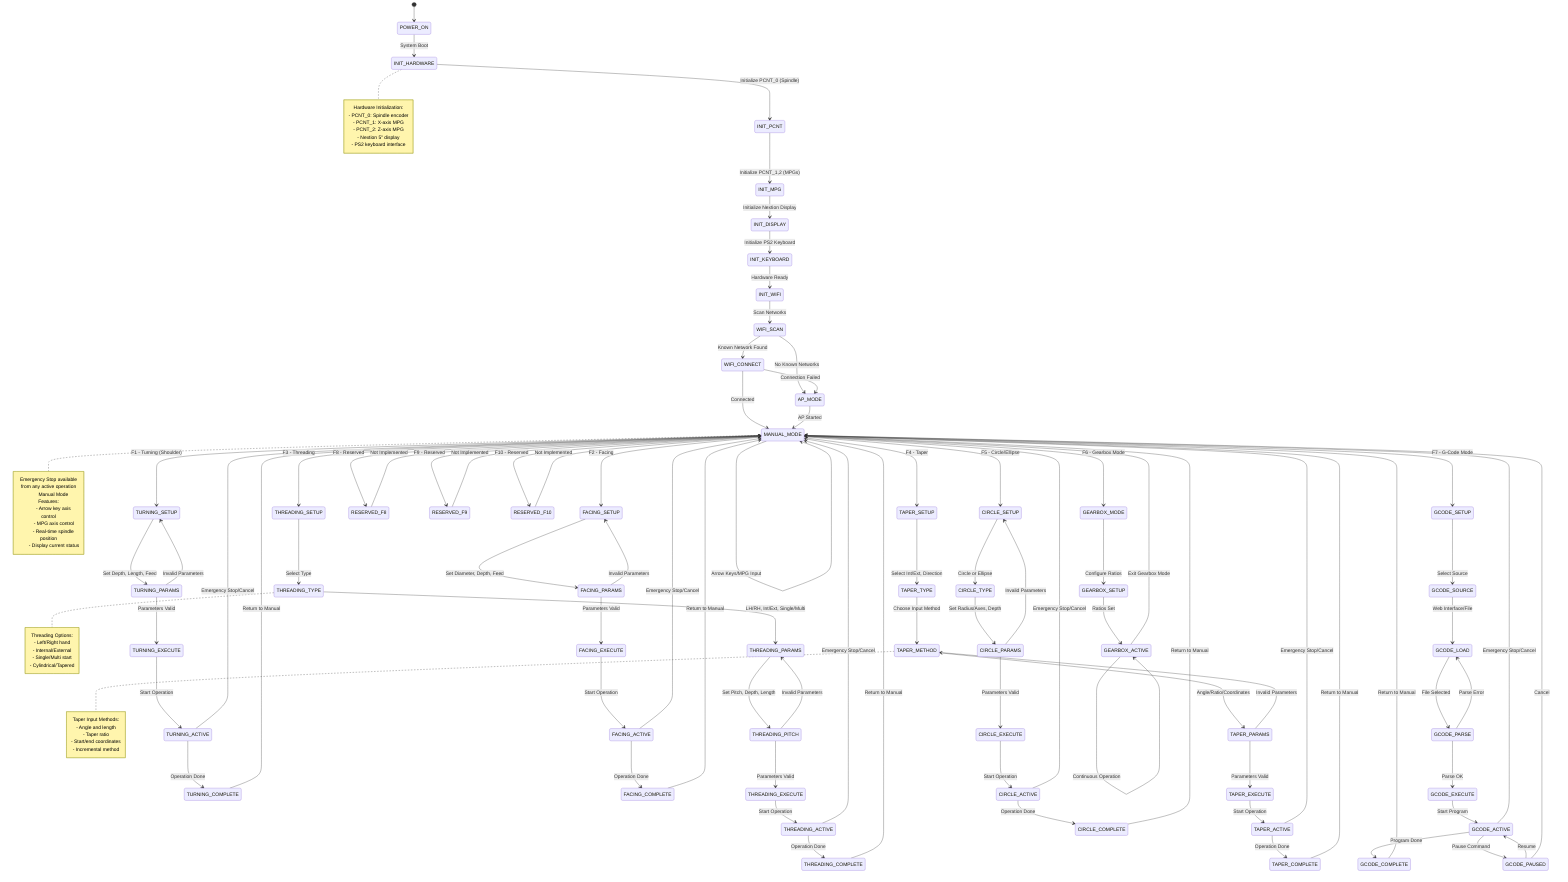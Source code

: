 stateDiagram-v2
    [*] --> POWER_ON
    
    %% Initialization States
    POWER_ON --> INIT_HARDWARE : System Boot
    INIT_HARDWARE --> INIT_PCNT : Initialize PCNT_0 (Spindle)
    INIT_PCNT --> INIT_MPG : Initialize PCNT_1,2 (MPGs)
    INIT_MPG --> INIT_DISPLAY : Initialize Nextion Display
    INIT_DISPLAY --> INIT_KEYBOARD : Initialize PS2 Keyboard
    INIT_KEYBOARD --> INIT_WIFI : Hardware Ready
    
    %% Network Setup
    INIT_WIFI --> WIFI_SCAN : Scan Networks
    WIFI_SCAN --> WIFI_CONNECT : Known Network Found
    WIFI_SCAN --> AP_MODE : No Known Networks
    WIFI_CONNECT --> MANUAL_MODE : Connected
    WIFI_CONNECT --> AP_MODE : Connection Failed
    AP_MODE --> MANUAL_MODE : AP Started
    
    %% Main Operating State
    MANUAL_MODE --> MANUAL_MODE : Arrow Keys/MPG Input
    
    %% Operation Mode Selection (F1-F10)
    MANUAL_MODE --> TURNING_SETUP : F1 - Turning (Shoulder)
    MANUAL_MODE --> FACING_SETUP : F2 - Facing
    MANUAL_MODE --> THREADING_SETUP : F3 - Threading
    MANUAL_MODE --> TAPER_SETUP : F4 - Taper
    MANUAL_MODE --> CIRCLE_SETUP : F5 - Circle/Ellipse
    MANUAL_MODE --> GEARBOX_MODE : F6 - Gearbox Mode
    MANUAL_MODE --> GCODE_SETUP : F7 - G-Code Mode
    MANUAL_MODE --> RESERVED_F8 : F8 - Reserved
    MANUAL_MODE --> RESERVED_F9 : F9 - Reserved
    MANUAL_MODE --> RESERVED_F10 : F10 - Reserved
    
    %% Turning Setup and Execution
    TURNING_SETUP --> TURNING_PARAMS : Set Depth, Length, Feed
    TURNING_PARAMS --> TURNING_EXECUTE : Parameters Valid
    TURNING_PARAMS --> TURNING_SETUP : Invalid Parameters
    TURNING_EXECUTE --> TURNING_ACTIVE : Start Operation
    TURNING_ACTIVE --> TURNING_COMPLETE : Operation Done
    TURNING_ACTIVE --> MANUAL_MODE : Emergency Stop/Cancel
    TURNING_COMPLETE --> MANUAL_MODE : Return to Manual
    
    %% Facing Setup and Execution
    FACING_SETUP --> FACING_PARAMS : Set Diameter, Depth, Feed
    FACING_PARAMS --> FACING_EXECUTE : Parameters Valid
    FACING_PARAMS --> FACING_SETUP : Invalid Parameters
    FACING_EXECUTE --> FACING_ACTIVE : Start Operation
    FACING_ACTIVE --> FACING_COMPLETE : Operation Done
    FACING_ACTIVE --> MANUAL_MODE : Emergency Stop/Cancel
    FACING_COMPLETE --> MANUAL_MODE : Return to Manual
    
    %% Threading Setup and Execution
    THREADING_SETUP --> THREADING_TYPE : Select Type
    THREADING_TYPE --> THREADING_PARAMS : LH/RH, Int/Ext, Single/Multi
    THREADING_PARAMS --> THREADING_PITCH : Set Pitch, Depth, Length
    THREADING_PITCH --> THREADING_EXECUTE : Parameters Valid
    THREADING_PITCH --> THREADING_PARAMS : Invalid Parameters
    THREADING_EXECUTE --> THREADING_ACTIVE : Start Operation
    THREADING_ACTIVE --> THREADING_COMPLETE : Operation Done
    THREADING_ACTIVE --> MANUAL_MODE : Emergency Stop/Cancel
    THREADING_COMPLETE --> MANUAL_MODE : Return to Manual
    
    %% Taper Setup and Execution
    TAPER_SETUP --> TAPER_TYPE : Select Int/Ext, Direction
    TAPER_TYPE --> TAPER_METHOD : Choose Input Method
    TAPER_METHOD --> TAPER_PARAMS : Angle/Ratio/Coordinates
    TAPER_PARAMS --> TAPER_EXECUTE : Parameters Valid
    TAPER_PARAMS --> TAPER_METHOD : Invalid Parameters
    TAPER_EXECUTE --> TAPER_ACTIVE : Start Operation
    TAPER_ACTIVE --> TAPER_COMPLETE : Operation Done
    TAPER_ACTIVE --> MANUAL_MODE : Emergency Stop/Cancel
    TAPER_COMPLETE --> MANUAL_MODE : Return to Manual
    
    %% Circle/Ellipse Setup and Execution
    CIRCLE_SETUP --> CIRCLE_TYPE : Circle or Ellipse
    CIRCLE_TYPE --> CIRCLE_PARAMS : Set Radius/Axes, Depth
    CIRCLE_PARAMS --> CIRCLE_EXECUTE : Parameters Valid
    CIRCLE_PARAMS --> CIRCLE_SETUP : Invalid Parameters
    CIRCLE_EXECUTE --> CIRCLE_ACTIVE : Start Operation
    CIRCLE_ACTIVE --> CIRCLE_COMPLETE : Operation Done
    CIRCLE_ACTIVE --> MANUAL_MODE : Emergency Stop/Cancel
    CIRCLE_COMPLETE --> MANUAL_MODE : Return to Manual
    
    %% Gearbox Mode
    GEARBOX_MODE --> GEARBOX_SETUP : Configure Ratios
    GEARBOX_SETUP --> GEARBOX_ACTIVE : Ratios Set
    GEARBOX_ACTIVE --> MANUAL_MODE : Exit Gearbox Mode
    GEARBOX_ACTIVE --> GEARBOX_ACTIVE : Continuous Operation
    
    %% G-Code Mode
    GCODE_SETUP --> GCODE_SOURCE : Select Source
    GCODE_SOURCE --> GCODE_LOAD : Web Interface/File
    GCODE_LOAD --> GCODE_PARSE : File Selected
    GCODE_PARSE --> GCODE_EXECUTE : Parse OK
    GCODE_PARSE --> GCODE_LOAD : Parse Error
    GCODE_EXECUTE --> GCODE_ACTIVE : Start Program
    GCODE_ACTIVE --> GCODE_COMPLETE : Program Done
    GCODE_ACTIVE --> GCODE_PAUSED : Pause Command
    GCODE_ACTIVE --> MANUAL_MODE : Emergency Stop/Cancel
    GCODE_PAUSED --> GCODE_ACTIVE : Resume
    GCODE_PAUSED --> MANUAL_MODE : Cancel
    GCODE_COMPLETE --> MANUAL_MODE : Return to Manual
    
    %% Reserved Functions
    RESERVED_F8 --> MANUAL_MODE : Not Implemented
    RESERVED_F9 --> MANUAL_MODE : Not Implemented
    RESERVED_F10 --> MANUAL_MODE : Not Implemented
    
    %% Emergency States (accessible from any active operation)
    note right of MANUAL_MODE
        Emergency Stop available
        from any active operation
        
        Manual Mode Features:
        - Arrow key axis control
        - MPG axis control
        - Real-time spindle position
        - Display current status
    end note
    
    note right of INIT_HARDWARE
        Hardware Initialization:
        - PCNT_0: Spindle encoder
        - PCNT_1: X-axis MPG
        - PCNT_2: Z-axis MPG
        - Nextion 5" display
        - PS2 keyboard interface
    end note
    
    note right of THREADING_TYPE
        Threading Options:
        - Left/Right hand
        - Internal/External
        - Single/Multi start
        - Cylindrical/Tapered
    end note
    
    note right of TAPER_METHOD
        Taper Input Methods:
        - Angle and length
        - Taper ratio
        - Start/end coordinates
        - Incremental method
    end note